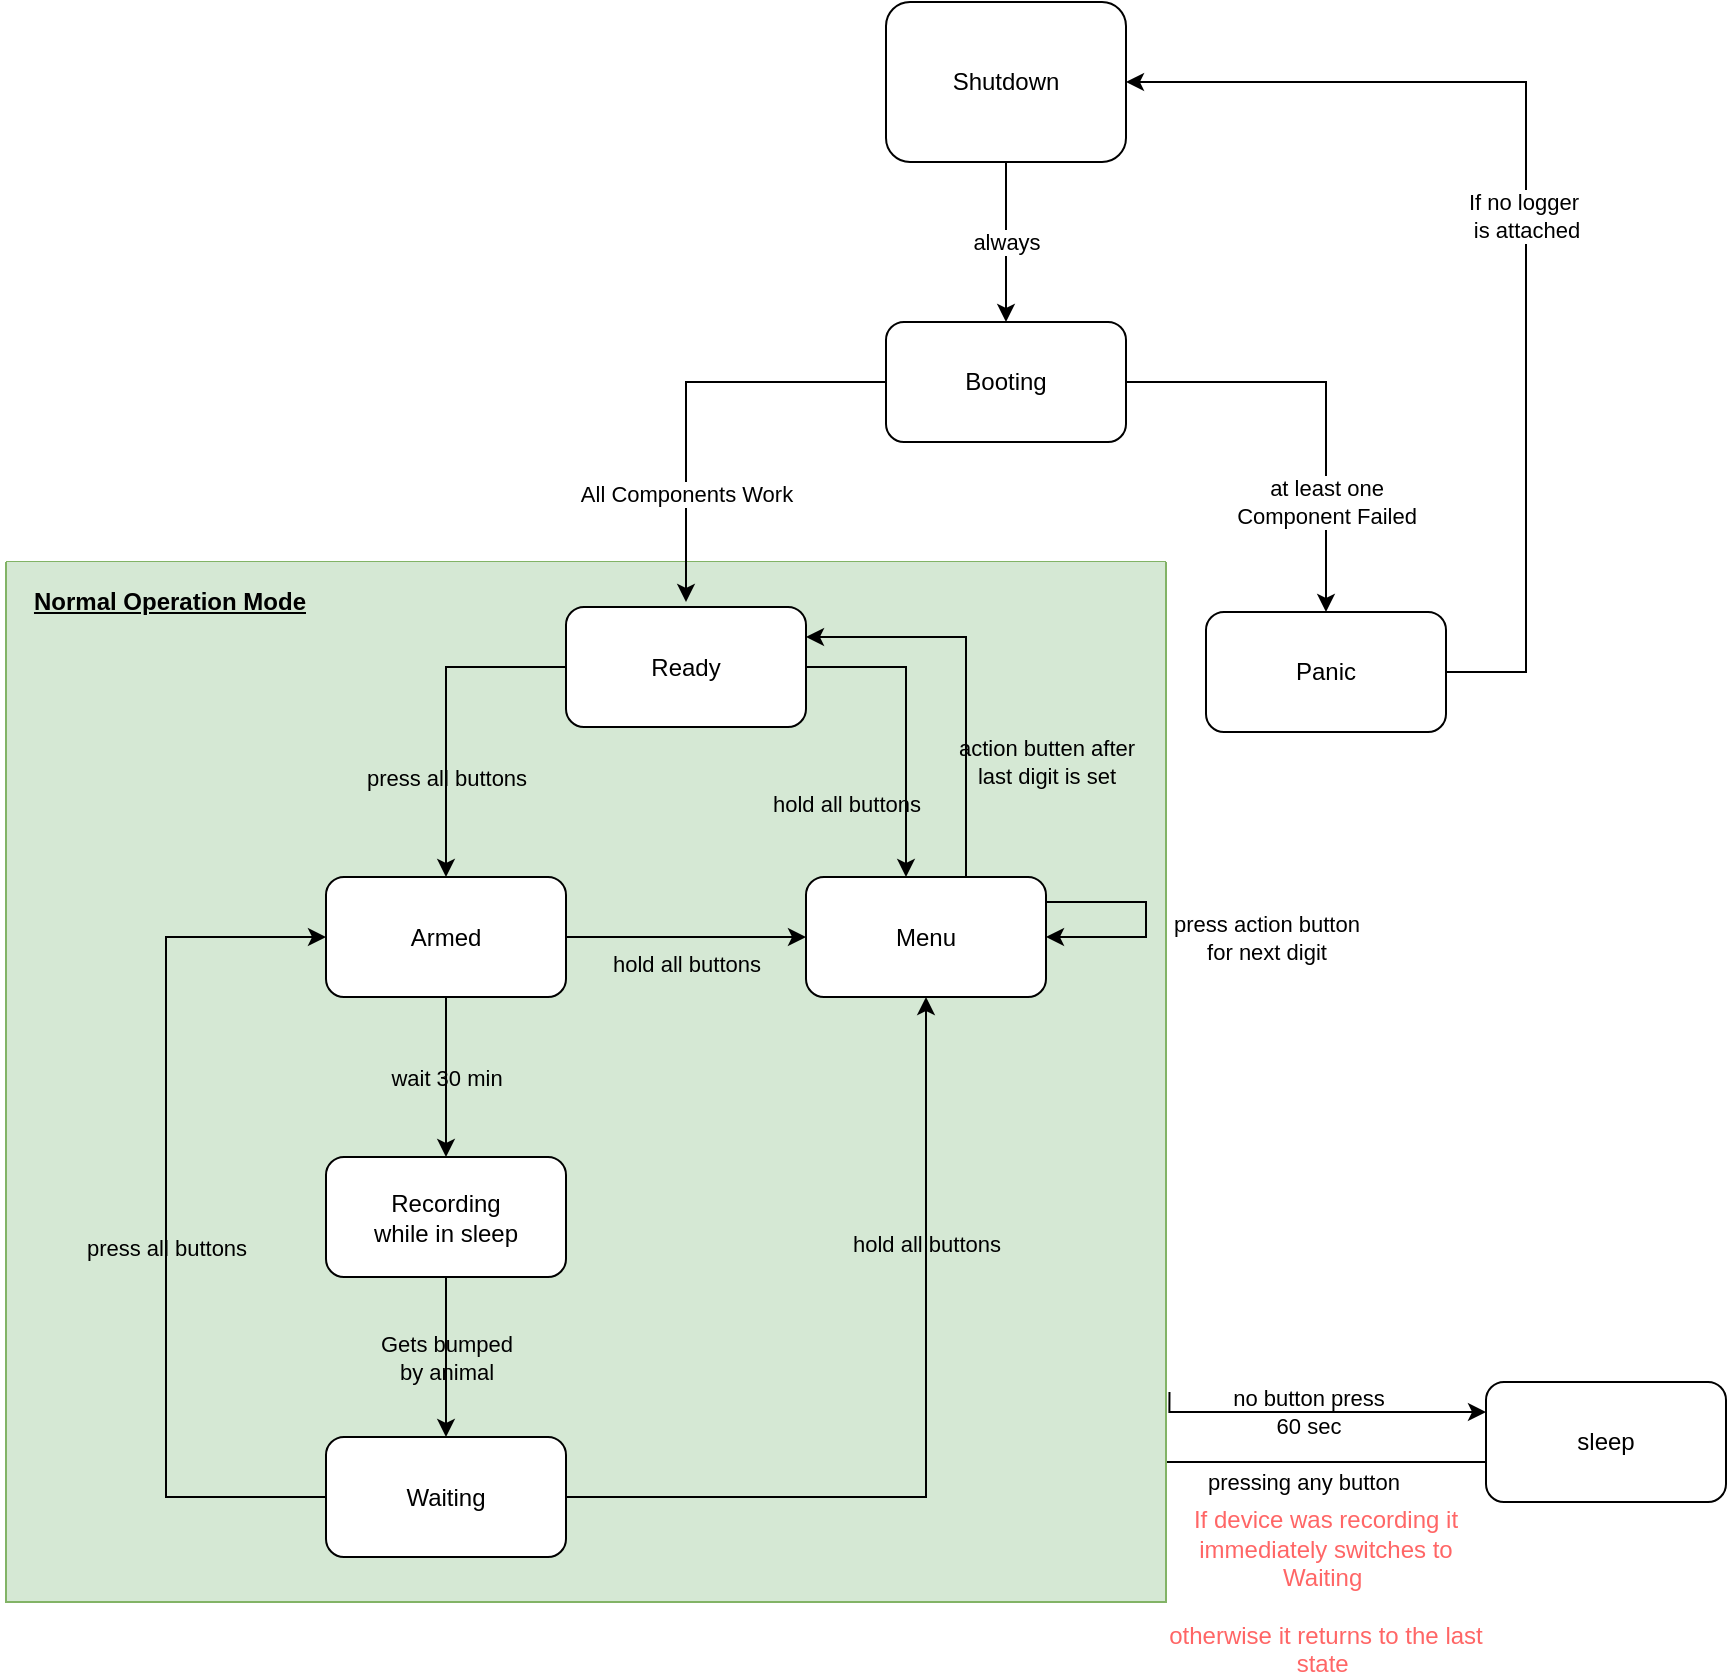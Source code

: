 <mxfile version="22.0.5" type="device">
  <diagram name="Page-1" id="edf60f1a-56cd-e834-aa8a-f176f3a09ee4">
    <mxGraphModel dx="1434" dy="750" grid="1" gridSize="10" guides="1" tooltips="1" connect="1" arrows="1" fold="1" page="1" pageScale="1" pageWidth="1100" pageHeight="850" background="none" math="0" shadow="0">
      <root>
        <mxCell id="0" />
        <mxCell id="1" parent="0" />
        <mxCell id="YvYYPQl1nn8t_g6paHAM-7" value="always" style="edgeStyle=orthogonalEdgeStyle;rounded=0;orthogonalLoop=1;jettySize=auto;html=1;" parent="1" source="YvYYPQl1nn8t_g6paHAM-3" target="YvYYPQl1nn8t_g6paHAM-6" edge="1">
          <mxGeometry relative="1" as="geometry" />
        </mxCell>
        <mxCell id="YvYYPQl1nn8t_g6paHAM-3" value="Shutdown" style="rounded=1;whiteSpace=wrap;html=1;" parent="1" vertex="1">
          <mxGeometry x="480" y="120" width="120" height="80" as="geometry" />
        </mxCell>
        <mxCell id="YvYYPQl1nn8t_g6paHAM-11" value="at least one &lt;br&gt;Component Failed" style="edgeStyle=orthogonalEdgeStyle;rounded=0;orthogonalLoop=1;jettySize=auto;html=1;entryX=0.5;entryY=0;entryDx=0;entryDy=0;" parent="1" source="YvYYPQl1nn8t_g6paHAM-6" target="YvYYPQl1nn8t_g6paHAM-10" edge="1">
          <mxGeometry x="0.488" relative="1" as="geometry">
            <Array as="points">
              <mxPoint x="700" y="310" />
            </Array>
            <mxPoint as="offset" />
          </mxGeometry>
        </mxCell>
        <mxCell id="YvYYPQl1nn8t_g6paHAM-6" value="Booting" style="whiteSpace=wrap;html=1;rounded=1;" parent="1" vertex="1">
          <mxGeometry x="480" y="280" width="120" height="60" as="geometry" />
        </mxCell>
        <mxCell id="YvYYPQl1nn8t_g6paHAM-24" value="If no logger&amp;nbsp;&lt;br&gt;is attached" style="edgeStyle=orthogonalEdgeStyle;rounded=0;orthogonalLoop=1;jettySize=auto;html=1;entryX=1;entryY=0.5;entryDx=0;entryDy=0;labelBackgroundColor=default;" parent="1" source="YvYYPQl1nn8t_g6paHAM-10" target="YvYYPQl1nn8t_g6paHAM-3" edge="1">
          <mxGeometry relative="1" as="geometry">
            <Array as="points">
              <mxPoint x="800" y="455" />
              <mxPoint x="800" y="160" />
            </Array>
          </mxGeometry>
        </mxCell>
        <mxCell id="YvYYPQl1nn8t_g6paHAM-10" value="Panic" style="whiteSpace=wrap;html=1;rounded=1;" parent="1" vertex="1">
          <mxGeometry x="640" y="425" width="120" height="60" as="geometry" />
        </mxCell>
        <mxCell id="YvYYPQl1nn8t_g6paHAM-30" value="pressing any button&amp;nbsp;" style="edgeStyle=orthogonalEdgeStyle;rounded=0;orthogonalLoop=1;jettySize=auto;html=1;labelBackgroundColor=none;fontFamily=Helvetica;entryX=1;entryY=0.873;entryDx=0;entryDy=0;entryPerimeter=0;" parent="1" source="YvYYPQl1nn8t_g6paHAM-26" edge="1" target="YvYYPQl1nn8t_g6paHAM-27">
          <mxGeometry x="-0.126" y="10" relative="1" as="geometry">
            <mxPoint x="599" y="850" as="targetPoint" />
            <Array as="points">
              <mxPoint x="599" y="850" />
              <mxPoint x="599" y="854" />
            </Array>
            <mxPoint as="offset" />
          </mxGeometry>
        </mxCell>
        <mxCell id="YvYYPQl1nn8t_g6paHAM-31" value="no button press&lt;br&gt;60 sec" style="edgeStyle=orthogonalEdgeStyle;rounded=0;orthogonalLoop=1;jettySize=auto;html=1;labelBackgroundColor=none;fontFamily=Helvetica;exitX=1.003;exitY=0.798;exitDx=0;exitDy=0;exitPerimeter=0;entryX=0;entryY=0.25;entryDx=0;entryDy=0;" parent="1" source="YvYYPQl1nn8t_g6paHAM-27" target="YvYYPQl1nn8t_g6paHAM-26" edge="1">
          <mxGeometry x="-0.057" relative="1" as="geometry">
            <mxPoint x="630" y="780" as="targetPoint" />
            <Array as="points">
              <mxPoint x="622" y="825" />
            </Array>
            <mxPoint as="offset" />
          </mxGeometry>
        </mxCell>
        <mxCell id="YvYYPQl1nn8t_g6paHAM-26" value="sleep" style="rounded=1;whiteSpace=wrap;html=1;" parent="1" vertex="1">
          <mxGeometry x="780" y="810" width="120" height="60" as="geometry" />
        </mxCell>
        <mxCell id="YvYYPQl1nn8t_g6paHAM-27" value="" style="swimlane;startSize=0;fillColor=#D5E8D4;strokeColor=#82b366;glass=0;shadow=0;rounded=0;swimlaneFillColor=#D5E8D4;" parent="1" vertex="1">
          <mxGeometry x="40" y="400" width="580" height="520" as="geometry">
            <mxRectangle x="40" y="400" width="50" height="40" as="alternateBounds" />
          </mxGeometry>
        </mxCell>
        <mxCell id="YvYYPQl1nn8t_g6paHAM-8" value="Ready" style="whiteSpace=wrap;html=1;rounded=1;" parent="YvYYPQl1nn8t_g6paHAM-27" vertex="1">
          <mxGeometry x="280" y="22.5" width="120" height="60" as="geometry" />
        </mxCell>
        <mxCell id="YvYYPQl1nn8t_g6paHAM-13" value="Armed" style="whiteSpace=wrap;html=1;rounded=1;" parent="YvYYPQl1nn8t_g6paHAM-27" vertex="1">
          <mxGeometry x="160" y="157.5" width="120" height="60" as="geometry" />
        </mxCell>
        <mxCell id="YvYYPQl1nn8t_g6paHAM-14" value="press all buttons" style="edgeStyle=orthogonalEdgeStyle;rounded=0;orthogonalLoop=1;jettySize=auto;html=1;labelBackgroundColor=none;" parent="YvYYPQl1nn8t_g6paHAM-27" source="YvYYPQl1nn8t_g6paHAM-8" target="YvYYPQl1nn8t_g6paHAM-13" edge="1">
          <mxGeometry x="0.394" relative="1" as="geometry">
            <Array as="points">
              <mxPoint x="220" y="52.5" />
            </Array>
            <mxPoint as="offset" />
          </mxGeometry>
        </mxCell>
        <mxCell id="2ly5T8zjIKEABkKa2kA5-3" value="action butten after &lt;br&gt;last digit is set" style="edgeStyle=orthogonalEdgeStyle;rounded=0;orthogonalLoop=1;jettySize=auto;html=1;entryX=1;entryY=0.25;entryDx=0;entryDy=0;labelBackgroundColor=none;" edge="1" parent="YvYYPQl1nn8t_g6paHAM-27" source="YvYYPQl1nn8t_g6paHAM-15" target="YvYYPQl1nn8t_g6paHAM-8">
          <mxGeometry x="-0.425" y="-40" relative="1" as="geometry">
            <Array as="points">
              <mxPoint x="480" y="38" />
            </Array>
            <mxPoint as="offset" />
          </mxGeometry>
        </mxCell>
        <mxCell id="YvYYPQl1nn8t_g6paHAM-15" value="Menu" style="whiteSpace=wrap;html=1;rounded=1;" parent="YvYYPQl1nn8t_g6paHAM-27" vertex="1">
          <mxGeometry x="400" y="157.5" width="120" height="60" as="geometry" />
        </mxCell>
        <mxCell id="YvYYPQl1nn8t_g6paHAM-16" value="hold all buttons" style="edgeStyle=orthogonalEdgeStyle;rounded=0;orthogonalLoop=1;jettySize=auto;html=1;labelBackgroundColor=none;" parent="YvYYPQl1nn8t_g6paHAM-27" source="YvYYPQl1nn8t_g6paHAM-8" target="YvYYPQl1nn8t_g6paHAM-15" edge="1">
          <mxGeometry x="0.516" y="-30" relative="1" as="geometry">
            <Array as="points">
              <mxPoint x="450" y="53" />
            </Array>
            <mxPoint y="1" as="offset" />
          </mxGeometry>
        </mxCell>
        <mxCell id="YvYYPQl1nn8t_g6paHAM-17" value="&#xa;&lt;span style=&quot;color: rgb(0, 0, 0); font-family: Helvetica; font-size: 11px; font-style: normal; font-variant-ligatures: normal; font-variant-caps: normal; font-weight: 400; letter-spacing: normal; orphans: 2; text-align: center; text-indent: 0px; text-transform: none; widows: 2; word-spacing: 0px; -webkit-text-stroke-width: 0px; text-decoration-thickness: initial; text-decoration-style: initial; text-decoration-color: initial; float: none; display: inline !important;&quot;&gt;hold all buttons&lt;/span&gt;&#xa;&#xa;" style="edgeStyle=orthogonalEdgeStyle;rounded=0;orthogonalLoop=1;jettySize=auto;html=1;entryX=0;entryY=0.5;entryDx=0;entryDy=0;labelBackgroundColor=none;" parent="YvYYPQl1nn8t_g6paHAM-27" source="YvYYPQl1nn8t_g6paHAM-13" target="YvYYPQl1nn8t_g6paHAM-15" edge="1">
          <mxGeometry y="-20" relative="1" as="geometry">
            <mxPoint as="offset" />
          </mxGeometry>
        </mxCell>
        <mxCell id="YvYYPQl1nn8t_g6paHAM-18" value="Recording&lt;br&gt;while in sleep" style="whiteSpace=wrap;html=1;rounded=1;" parent="YvYYPQl1nn8t_g6paHAM-27" vertex="1">
          <mxGeometry x="160" y="297.5" width="120" height="60" as="geometry" />
        </mxCell>
        <mxCell id="YvYYPQl1nn8t_g6paHAM-19" value="wait 30 min" style="edgeStyle=orthogonalEdgeStyle;rounded=0;orthogonalLoop=1;jettySize=auto;html=1;labelBackgroundColor=none;" parent="YvYYPQl1nn8t_g6paHAM-27" source="YvYYPQl1nn8t_g6paHAM-13" target="YvYYPQl1nn8t_g6paHAM-18" edge="1">
          <mxGeometry relative="1" as="geometry" />
        </mxCell>
        <mxCell id="YvYYPQl1nn8t_g6paHAM-22" value="&#xa;&lt;span style=&quot;color: rgb(0, 0, 0); font-family: Helvetica; font-size: 11px; font-style: normal; font-variant-ligatures: normal; font-variant-caps: normal; font-weight: 400; letter-spacing: normal; orphans: 2; text-align: center; text-indent: 0px; text-transform: none; widows: 2; word-spacing: 0px; -webkit-text-stroke-width: 0px; text-decoration-thickness: initial; text-decoration-style: initial; text-decoration-color: initial; float: none; display: inline !important;&quot;&gt;hold all buttons&lt;/span&gt;&#xa;&#xa;" style="edgeStyle=orthogonalEdgeStyle;rounded=0;orthogonalLoop=1;jettySize=auto;html=1;entryX=0.5;entryY=1;entryDx=0;entryDy=0;labelBackgroundColor=none;" parent="YvYYPQl1nn8t_g6paHAM-27" source="YvYYPQl1nn8t_g6paHAM-20" target="YvYYPQl1nn8t_g6paHAM-15" edge="1">
          <mxGeometry x="0.395" relative="1" as="geometry">
            <mxPoint as="offset" />
          </mxGeometry>
        </mxCell>
        <mxCell id="YvYYPQl1nn8t_g6paHAM-23" value="&#xa;&lt;span style=&quot;color: rgb(0, 0, 0); font-family: Helvetica; font-size: 11px; font-style: normal; font-variant-ligatures: normal; font-variant-caps: normal; font-weight: 400; letter-spacing: normal; orphans: 2; text-align: center; text-indent: 0px; text-transform: none; widows: 2; word-spacing: 0px; -webkit-text-stroke-width: 0px; text-decoration-thickness: initial; text-decoration-style: initial; text-decoration-color: initial; float: none; display: inline !important;&quot;&gt;press all buttons&lt;/span&gt;&#xa;&#xa;" style="edgeStyle=orthogonalEdgeStyle;rounded=0;orthogonalLoop=1;jettySize=auto;html=1;labelBackgroundColor=none;entryX=0;entryY=0.5;entryDx=0;entryDy=0;" parent="YvYYPQl1nn8t_g6paHAM-27" source="YvYYPQl1nn8t_g6paHAM-20" target="YvYYPQl1nn8t_g6paHAM-13" edge="1">
          <mxGeometry x="-0.102" relative="1" as="geometry">
            <mxPoint x="90" y="287.5" as="targetPoint" />
            <Array as="points">
              <mxPoint x="80" y="467.5" />
              <mxPoint x="80" y="187.5" />
            </Array>
            <mxPoint as="offset" />
          </mxGeometry>
        </mxCell>
        <mxCell id="YvYYPQl1nn8t_g6paHAM-20" value="Waiting" style="whiteSpace=wrap;html=1;rounded=1;" parent="YvYYPQl1nn8t_g6paHAM-27" vertex="1">
          <mxGeometry x="160" y="437.5" width="120" height="60" as="geometry" />
        </mxCell>
        <mxCell id="YvYYPQl1nn8t_g6paHAM-21" value="Gets bumped &lt;br&gt;by animal" style="edgeStyle=orthogonalEdgeStyle;rounded=0;orthogonalLoop=1;jettySize=auto;html=1;labelBackgroundColor=none;" parent="YvYYPQl1nn8t_g6paHAM-27" source="YvYYPQl1nn8t_g6paHAM-18" target="YvYYPQl1nn8t_g6paHAM-20" edge="1">
          <mxGeometry relative="1" as="geometry" />
        </mxCell>
        <mxCell id="YvYYPQl1nn8t_g6paHAM-28" value="Normal Operation Mode" style="text;html=1;strokeColor=none;fillColor=none;align=center;verticalAlign=middle;whiteSpace=wrap;rounded=0;fontStyle=5;fontFamily=Helvetica;" parent="YvYYPQl1nn8t_g6paHAM-27" vertex="1">
          <mxGeometry x="-3" y="5" width="170" height="30" as="geometry" />
        </mxCell>
        <mxCell id="2ly5T8zjIKEABkKa2kA5-1" style="edgeStyle=orthogonalEdgeStyle;rounded=0;orthogonalLoop=1;jettySize=auto;html=1;entryX=1;entryY=0.5;entryDx=0;entryDy=0;" edge="1" parent="YvYYPQl1nn8t_g6paHAM-27" source="YvYYPQl1nn8t_g6paHAM-15" target="YvYYPQl1nn8t_g6paHAM-15">
          <mxGeometry relative="1" as="geometry">
            <Array as="points">
              <mxPoint x="570" y="170" />
              <mxPoint x="570" y="188" />
            </Array>
          </mxGeometry>
        </mxCell>
        <mxCell id="2ly5T8zjIKEABkKa2kA5-2" value="press action button &lt;br&gt;for next digit" style="edgeLabel;html=1;align=center;verticalAlign=middle;resizable=0;points=[];" vertex="1" connectable="0" parent="2ly5T8zjIKEABkKa2kA5-1">
          <mxGeometry x="-0.643" y="-4" relative="1" as="geometry">
            <mxPoint x="89" y="14" as="offset" />
          </mxGeometry>
        </mxCell>
        <mxCell id="YvYYPQl1nn8t_g6paHAM-9" value="All Components Work" style="edgeStyle=orthogonalEdgeStyle;rounded=0;orthogonalLoop=1;jettySize=auto;html=1;" parent="1" source="YvYYPQl1nn8t_g6paHAM-6" edge="1">
          <mxGeometry x="0.488" relative="1" as="geometry">
            <mxPoint x="380" y="420" as="targetPoint" />
            <Array as="points">
              <mxPoint x="380" y="310" />
            </Array>
            <mxPoint as="offset" />
          </mxGeometry>
        </mxCell>
        <mxCell id="YvYYPQl1nn8t_g6paHAM-32" value="If device was recording it immediately switches to Waiting&amp;nbsp;&lt;br&gt;&lt;br&gt;otherwise it returns to the last state&amp;nbsp;" style="text;html=1;align=center;verticalAlign=middle;whiteSpace=wrap;rounded=0;fontFamily=Helvetica;fillColor=none;fontColor=#FF6666;" parent="1" vertex="1">
          <mxGeometry x="620" y="900" width="160" height="30" as="geometry" />
        </mxCell>
      </root>
    </mxGraphModel>
  </diagram>
</mxfile>
